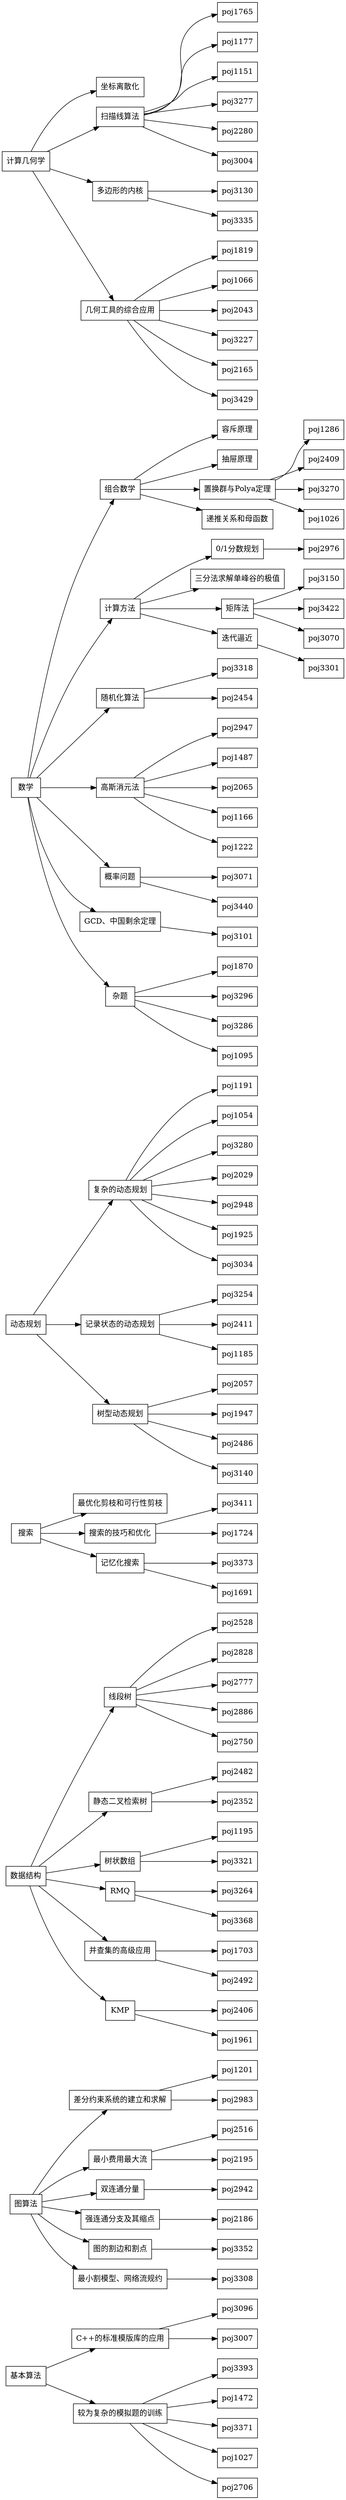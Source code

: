 digraph algorithm_secondary { // 校赛压轴及省赛中等难度
    node[shape=record]
    rankdir=LR

    subgraph basic {
        basic[label="基本算法"];
        stl[label="C++的标准模版库的应用"];
        stl -> poj3096;
        stl -> poj3007;
        simple_algo[label="较为复杂的模拟题的训练"];
        simple_algo -> poj3393;
        simple_algo -> poj1472;
        simple_algo -> poj3371;
        simple_algo -> poj1027;
        simple_algo -> poj2706;

        basic -> stl;
        basic -> simple_algo;
    }

    subgraph graph_algorithm {
        graph_algorithm[label="图算法"];
        differential_constraint_system[label="差分约束系统的建立和求解"];
        differential_constraint_system -> poj1201;
        differential_constraint_system -> poj2983;
        mcmf[label="最小费用最大流"];
        mcmf -> poj2516;
        mcmf -> poj2195;
        biconnected_component[label="双连通分量"];
        biconnected_component -> poj2942;
        strongly_connected_components[label="强连通分支及其缩点"];
        strongly_connected_components -> poj2186;
        cut_edge_point[label="图的割边和割点"];
        cut_edge_point -> poj3352;
        network_flow[label="最小割模型、网络流规约"];
        network_flow -> poj3308;

        graph_algorithm -> differential_constraint_system;
        graph_algorithm -> mcmf;
        graph_algorithm -> biconnected_component;
        graph_algorithm -> strongly_connected_components;
        graph_algorithm -> cut_edge_point;
        graph_algorithm -> network_flow;
    }

    subgraph data_structure {
        data_structure[label="数据结构"];
        segment_tree[label="线段树"];
        segment_tree -> poj2528;
        segment_tree -> poj2828;
        segment_tree -> poj2777;
        segment_tree -> poj2886;
        segment_tree -> poj2750;
        binary_search_tree[label="静态二叉检索树"];
        binary_search_tree -> poj2482;
        binary_search_tree -> poj2352;
        tree_array[label="树状数组"];
        tree_array -> poj1195;
        tree_array -> poj3321;
        RMQ -> poj3264;
        RMQ -> poj3368;
        union_find_set[label="并查集的高级应用"];
        union_find_set -> poj1703;
        union_find_set -> poj2492;
        KMP -> poj2406;
        KMP -> poj1961;

        data_structure -> segment_tree;
        data_structure -> binary_search_tree;
        data_structure -> tree_array;
        data_structure -> RMQ;
        data_structure -> union_find_set;
        data_structure -> KMP;
    }

    subgraph search {
        search[label="搜索"];
        prune[label="最优化剪枝和可行性剪枝"];
        search_skills[label="搜索的技巧和优化"];
        search_skills -> poj3411;
        search_skills -> poj1724;
        memorized_search[label="记忆化搜索"];
        memorized_search -> poj3373;
        memorized_search -> poj1691;

        search -> prune;
        search -> search_skills;
        search -> memorized_search;
    }

    subgraph dynamic_programming {
        dynamic_programming[label="动态规划"];
        complex_dp[label="复杂的动态规划"];
        complex_dp -> poj1191;
        complex_dp -> poj1054;
        complex_dp -> poj3280;
        complex_dp -> poj2029;
        complex_dp -> poj2948;
        complex_dp -> poj1925;
        complex_dp -> poj3034;
        record_state_dp[label="记录状态的动态规划"];
        record_state_dp -> poj3254;
        record_state_dp -> poj2411;
        record_state_dp -> poj1185;
        tree_dp[label="树型动态规划"];
        tree_dp -> poj2057;
        tree_dp -> poj1947;
        tree_dp -> poj2486;
        tree_dp -> poj3140;

        dynamic_programming -> complex_dp;
        dynamic_programming -> record_state_dp;
        dynamic_programming -> tree_dp;
    }

    subgraph maths {
        maths[label="数学"];
        combinatorial_mathematics[label="组合数学"];
        combinatorial_mathematics -> 容斥原理;
        combinatorial_mathematics -> 抽屉原理;
        polya[label="置换群与Polya定理"];
        polya -> poj1286;
        polya -> poj2409;
        polya -> poj3270;
        polya -> poj1026;
        combinatorial_mathematics -> polya;
        combinatorial_mathematics -> 递推关系和母函数;
        computational_method[label="计算方法"];
        fractional_programmig[label="0/1分数规划"];
        fractional_programmig -> poj2976;
        computational_method -> fractional_programmig;
        computational_method -> 三分法求解单峰谷的极值;
        matrix[label="矩阵法"];
        matrix -> poj3150;
        matrix -> poj3422;
        matrix -> poj3070;
        computational_method -> matrix;
        iterative_approximation[label="迭代逼近"];
        iterative_approximation -> poj3301;
        computational_method -> iterative_approximation;
        randomized_algorithm[label="随机化算法"];
        randomized_algorithm -> poj3318;
        randomized_algorithm -> poj2454;
        gaussian_elimination[label="高斯消元法"];
        gaussian_elimination -> poj2947;
        gaussian_elimination -> poj1487;
        gaussian_elimination -> poj2065;
        gaussian_elimination -> poj1166;
        gaussian_elimination -> poj1222;
        probability[label="概率问题"];
        probability -> poj3071;
        probability -> poj3440;

        maths -> GCD、中国剩余定理 -> poj3101;
        misc[label="杂题"];
        misc -> poj1870;
        misc -> poj3296;
        misc -> poj3286;
        misc -> poj1095;

        maths -> combinatorial_mathematics;
        maths -> computational_method;
        maths -> randomized_algorithm;
        maths -> gaussian_elimination;
        maths -> probability;
        maths -> misc;
    }

    subgraph computational_geometry {
        computational_geometry[label="计算几何学"];
        computational_geometry -> 坐标离散化;
        scan_line_algorithm[label="扫描线算法"];
        scan_line_algorithm -> poj1765;
        scan_line_algorithm -> poj1177;
        scan_line_algorithm -> poj1151;
        scan_line_algorithm -> poj3277;
        scan_line_algorithm -> poj2280;
        scan_line_algorithm -> poj3004;
        computational_geometry -> scan_line_algorithm;
        polygon_kernel[label="多边形的内核"];
        polygon_kernel -> poj3130;
        polygon_kernel -> poj3335;
        computational_geometry -> polygon_kernel;
        synthesize_apply[label="几何工具的综合应用"];
        synthesize_apply -> poj1819;
        synthesize_apply -> poj1066;
        synthesize_apply -> poj2043;
        synthesize_apply -> poj3227;
        synthesize_apply -> poj2165;
        synthesize_apply -> poj3429;
        computational_geometry -> synthesize_apply;
    }

}